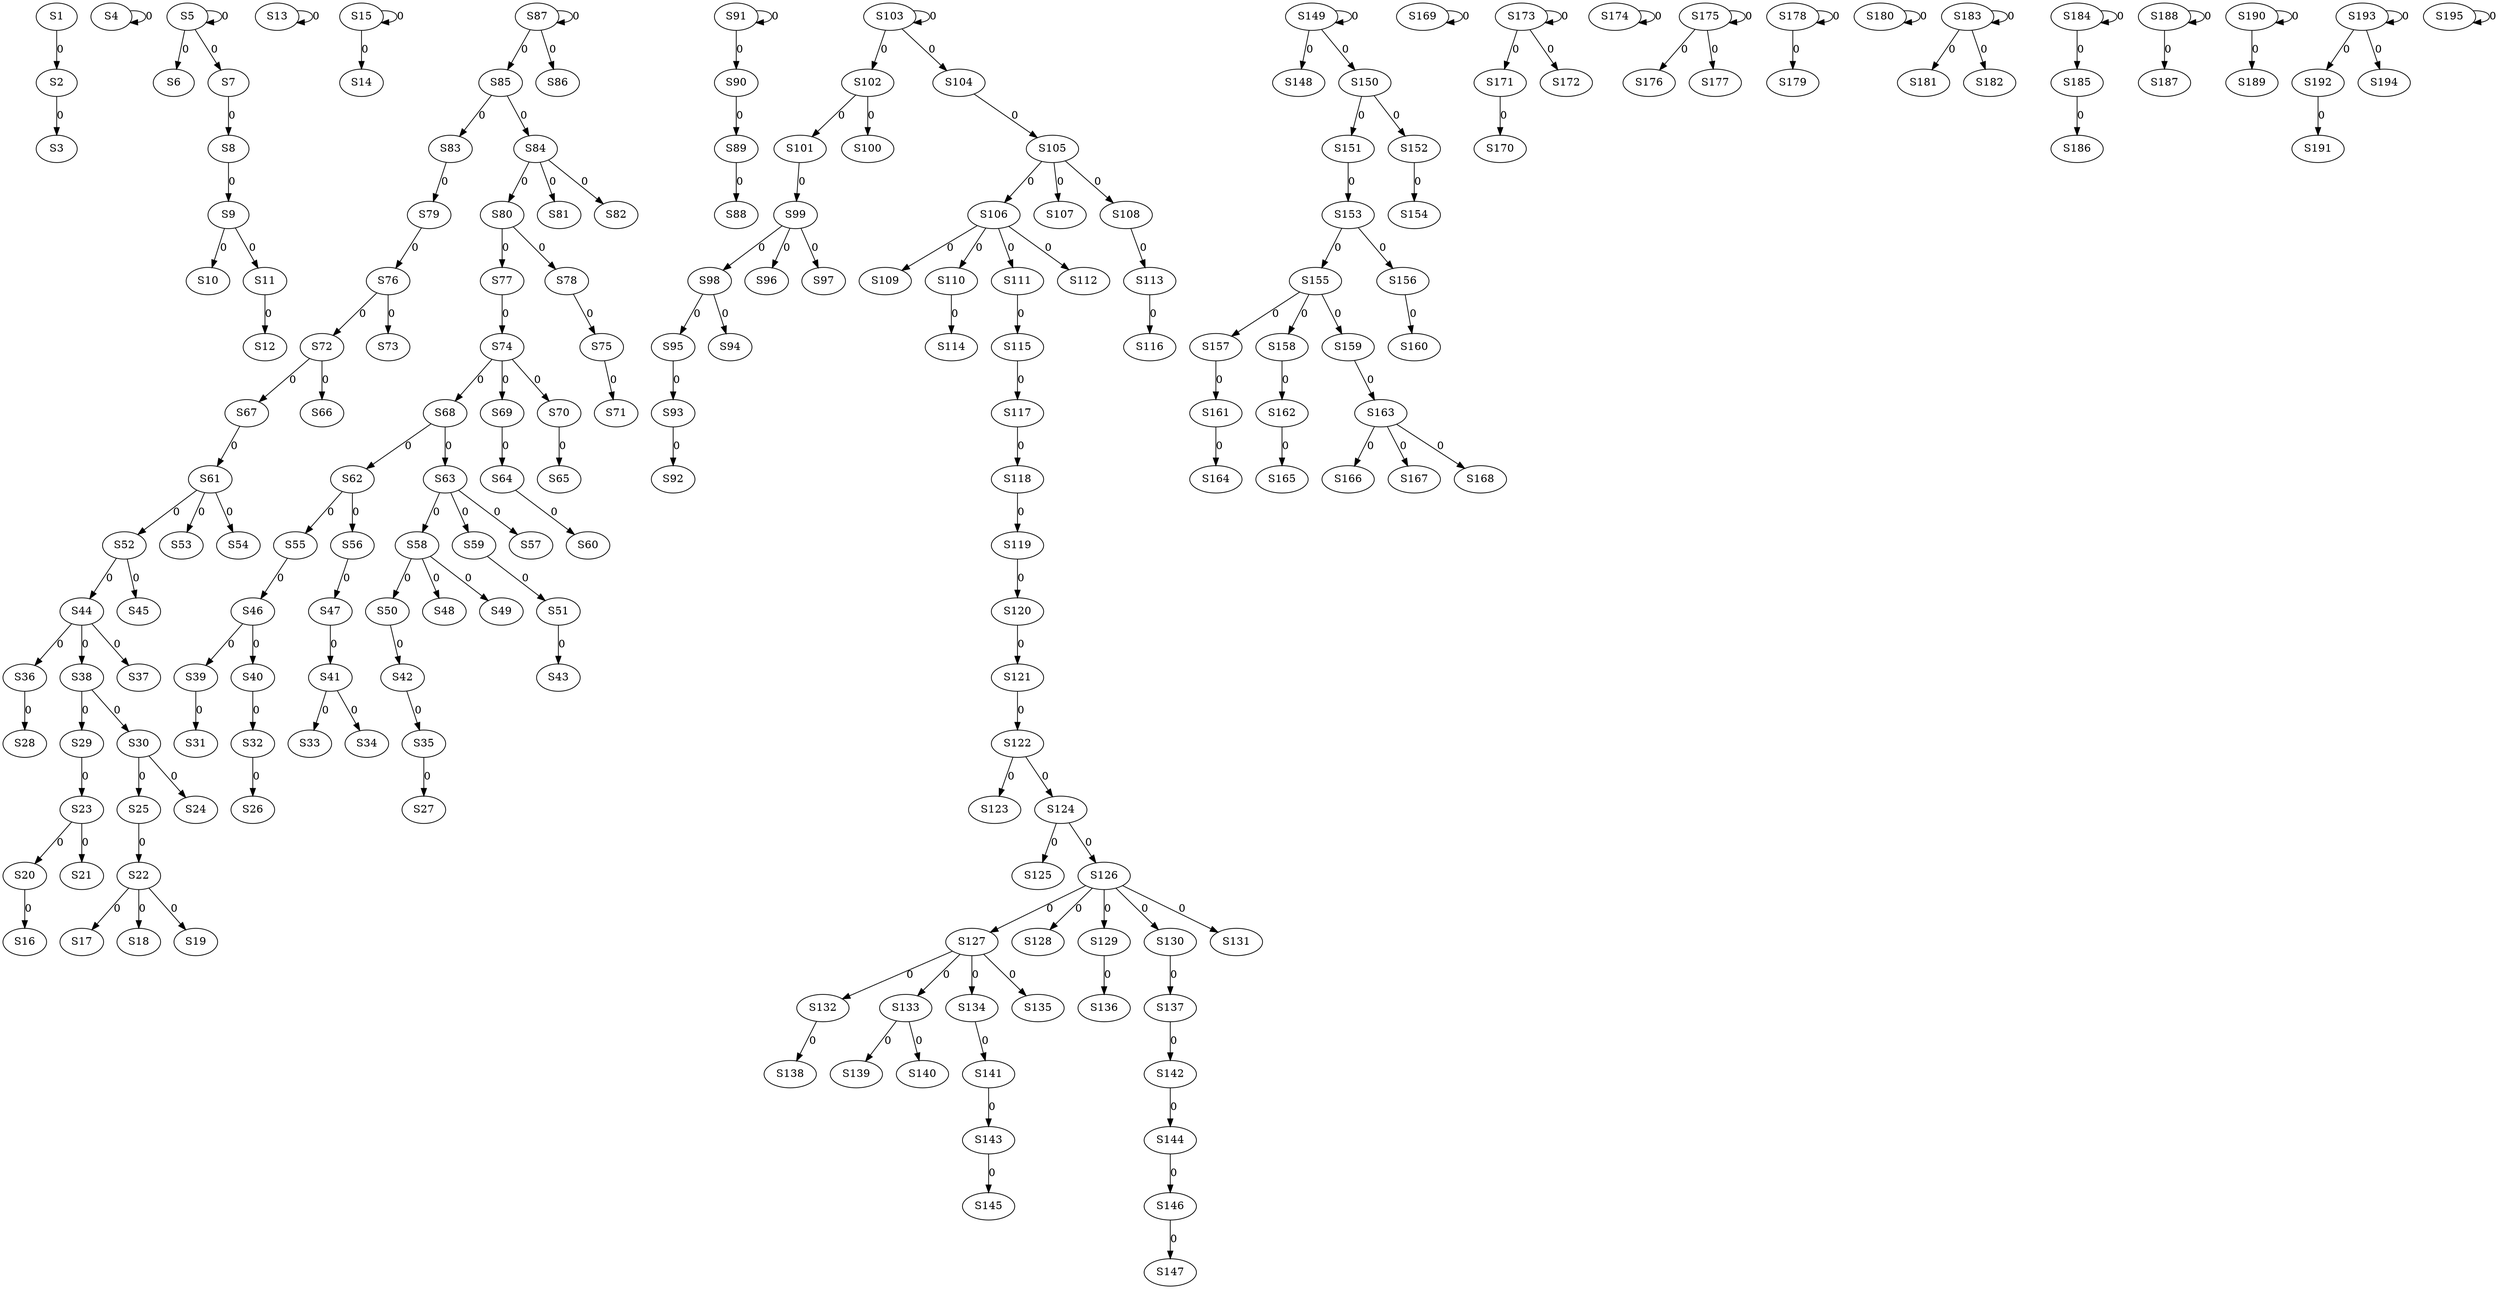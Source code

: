 strict digraph {
	S1 -> S2 [ label = 0 ];
	S2 -> S3 [ label = 0 ];
	S4 -> S4 [ label = 0 ];
	S5 -> S5 [ label = 0 ];
	S5 -> S6 [ label = 0 ];
	S5 -> S7 [ label = 0 ];
	S7 -> S8 [ label = 0 ];
	S8 -> S9 [ label = 0 ];
	S9 -> S10 [ label = 0 ];
	S9 -> S11 [ label = 0 ];
	S11 -> S12 [ label = 0 ];
	S13 -> S13 [ label = 0 ];
	S15 -> S14 [ label = 0 ];
	S15 -> S15 [ label = 0 ];
	S20 -> S16 [ label = 0 ];
	S22 -> S17 [ label = 0 ];
	S22 -> S18 [ label = 0 ];
	S22 -> S19 [ label = 0 ];
	S23 -> S20 [ label = 0 ];
	S23 -> S21 [ label = 0 ];
	S25 -> S22 [ label = 0 ];
	S29 -> S23 [ label = 0 ];
	S30 -> S24 [ label = 0 ];
	S30 -> S25 [ label = 0 ];
	S32 -> S26 [ label = 0 ];
	S35 -> S27 [ label = 0 ];
	S36 -> S28 [ label = 0 ];
	S38 -> S29 [ label = 0 ];
	S38 -> S30 [ label = 0 ];
	S39 -> S31 [ label = 0 ];
	S40 -> S32 [ label = 0 ];
	S41 -> S33 [ label = 0 ];
	S41 -> S34 [ label = 0 ];
	S42 -> S35 [ label = 0 ];
	S44 -> S36 [ label = 0 ];
	S44 -> S37 [ label = 0 ];
	S44 -> S38 [ label = 0 ];
	S46 -> S39 [ label = 0 ];
	S46 -> S40 [ label = 0 ];
	S47 -> S41 [ label = 0 ];
	S50 -> S42 [ label = 0 ];
	S51 -> S43 [ label = 0 ];
	S52 -> S44 [ label = 0 ];
	S52 -> S45 [ label = 0 ];
	S55 -> S46 [ label = 0 ];
	S56 -> S47 [ label = 0 ];
	S58 -> S48 [ label = 0 ];
	S58 -> S49 [ label = 0 ];
	S58 -> S50 [ label = 0 ];
	S59 -> S51 [ label = 0 ];
	S61 -> S52 [ label = 0 ];
	S61 -> S53 [ label = 0 ];
	S61 -> S54 [ label = 0 ];
	S62 -> S55 [ label = 0 ];
	S62 -> S56 [ label = 0 ];
	S63 -> S57 [ label = 0 ];
	S63 -> S58 [ label = 0 ];
	S63 -> S59 [ label = 0 ];
	S64 -> S60 [ label = 0 ];
	S67 -> S61 [ label = 0 ];
	S68 -> S62 [ label = 0 ];
	S68 -> S63 [ label = 0 ];
	S69 -> S64 [ label = 0 ];
	S70 -> S65 [ label = 0 ];
	S72 -> S66 [ label = 0 ];
	S72 -> S67 [ label = 0 ];
	S74 -> S68 [ label = 0 ];
	S74 -> S69 [ label = 0 ];
	S74 -> S70 [ label = 0 ];
	S75 -> S71 [ label = 0 ];
	S76 -> S72 [ label = 0 ];
	S76 -> S73 [ label = 0 ];
	S77 -> S74 [ label = 0 ];
	S78 -> S75 [ label = 0 ];
	S79 -> S76 [ label = 0 ];
	S80 -> S77 [ label = 0 ];
	S80 -> S78 [ label = 0 ];
	S83 -> S79 [ label = 0 ];
	S84 -> S80 [ label = 0 ];
	S84 -> S81 [ label = 0 ];
	S84 -> S82 [ label = 0 ];
	S85 -> S83 [ label = 0 ];
	S85 -> S84 [ label = 0 ];
	S87 -> S85 [ label = 0 ];
	S87 -> S86 [ label = 0 ];
	S87 -> S87 [ label = 0 ];
	S89 -> S88 [ label = 0 ];
	S90 -> S89 [ label = 0 ];
	S91 -> S90 [ label = 0 ];
	S91 -> S91 [ label = 0 ];
	S93 -> S92 [ label = 0 ];
	S95 -> S93 [ label = 0 ];
	S98 -> S94 [ label = 0 ];
	S98 -> S95 [ label = 0 ];
	S99 -> S96 [ label = 0 ];
	S99 -> S97 [ label = 0 ];
	S99 -> S98 [ label = 0 ];
	S101 -> S99 [ label = 0 ];
	S102 -> S100 [ label = 0 ];
	S102 -> S101 [ label = 0 ];
	S103 -> S102 [ label = 0 ];
	S103 -> S103 [ label = 0 ];
	S103 -> S104 [ label = 0 ];
	S104 -> S105 [ label = 0 ];
	S105 -> S106 [ label = 0 ];
	S105 -> S107 [ label = 0 ];
	S105 -> S108 [ label = 0 ];
	S106 -> S109 [ label = 0 ];
	S106 -> S110 [ label = 0 ];
	S106 -> S111 [ label = 0 ];
	S106 -> S112 [ label = 0 ];
	S108 -> S113 [ label = 0 ];
	S110 -> S114 [ label = 0 ];
	S111 -> S115 [ label = 0 ];
	S113 -> S116 [ label = 0 ];
	S115 -> S117 [ label = 0 ];
	S117 -> S118 [ label = 0 ];
	S118 -> S119 [ label = 0 ];
	S119 -> S120 [ label = 0 ];
	S120 -> S121 [ label = 0 ];
	S121 -> S122 [ label = 0 ];
	S122 -> S123 [ label = 0 ];
	S122 -> S124 [ label = 0 ];
	S124 -> S125 [ label = 0 ];
	S124 -> S126 [ label = 0 ];
	S126 -> S127 [ label = 0 ];
	S126 -> S128 [ label = 0 ];
	S126 -> S129 [ label = 0 ];
	S126 -> S130 [ label = 0 ];
	S126 -> S131 [ label = 0 ];
	S127 -> S132 [ label = 0 ];
	S127 -> S133 [ label = 0 ];
	S127 -> S134 [ label = 0 ];
	S127 -> S135 [ label = 0 ];
	S129 -> S136 [ label = 0 ];
	S130 -> S137 [ label = 0 ];
	S132 -> S138 [ label = 0 ];
	S133 -> S139 [ label = 0 ];
	S133 -> S140 [ label = 0 ];
	S134 -> S141 [ label = 0 ];
	S137 -> S142 [ label = 0 ];
	S141 -> S143 [ label = 0 ];
	S142 -> S144 [ label = 0 ];
	S143 -> S145 [ label = 0 ];
	S144 -> S146 [ label = 0 ];
	S146 -> S147 [ label = 0 ];
	S149 -> S148 [ label = 0 ];
	S149 -> S149 [ label = 0 ];
	S149 -> S150 [ label = 0 ];
	S150 -> S151 [ label = 0 ];
	S150 -> S152 [ label = 0 ];
	S151 -> S153 [ label = 0 ];
	S152 -> S154 [ label = 0 ];
	S153 -> S155 [ label = 0 ];
	S153 -> S156 [ label = 0 ];
	S155 -> S157 [ label = 0 ];
	S155 -> S158 [ label = 0 ];
	S155 -> S159 [ label = 0 ];
	S156 -> S160 [ label = 0 ];
	S157 -> S161 [ label = 0 ];
	S158 -> S162 [ label = 0 ];
	S159 -> S163 [ label = 0 ];
	S161 -> S164 [ label = 0 ];
	S162 -> S165 [ label = 0 ];
	S163 -> S166 [ label = 0 ];
	S163 -> S167 [ label = 0 ];
	S163 -> S168 [ label = 0 ];
	S169 -> S169 [ label = 0 ];
	S171 -> S170 [ label = 0 ];
	S173 -> S171 [ label = 0 ];
	S173 -> S172 [ label = 0 ];
	S173 -> S173 [ label = 0 ];
	S174 -> S174 [ label = 0 ];
	S175 -> S175 [ label = 0 ];
	S175 -> S176 [ label = 0 ];
	S175 -> S177 [ label = 0 ];
	S178 -> S178 [ label = 0 ];
	S178 -> S179 [ label = 0 ];
	S180 -> S180 [ label = 0 ];
	S183 -> S181 [ label = 0 ];
	S183 -> S182 [ label = 0 ];
	S183 -> S183 [ label = 0 ];
	S184 -> S184 [ label = 0 ];
	S184 -> S185 [ label = 0 ];
	S185 -> S186 [ label = 0 ];
	S188 -> S187 [ label = 0 ];
	S188 -> S188 [ label = 0 ];
	S190 -> S189 [ label = 0 ];
	S190 -> S190 [ label = 0 ];
	S192 -> S191 [ label = 0 ];
	S193 -> S192 [ label = 0 ];
	S193 -> S193 [ label = 0 ];
	S193 -> S194 [ label = 0 ];
	S195 -> S195 [ label = 0 ];
}